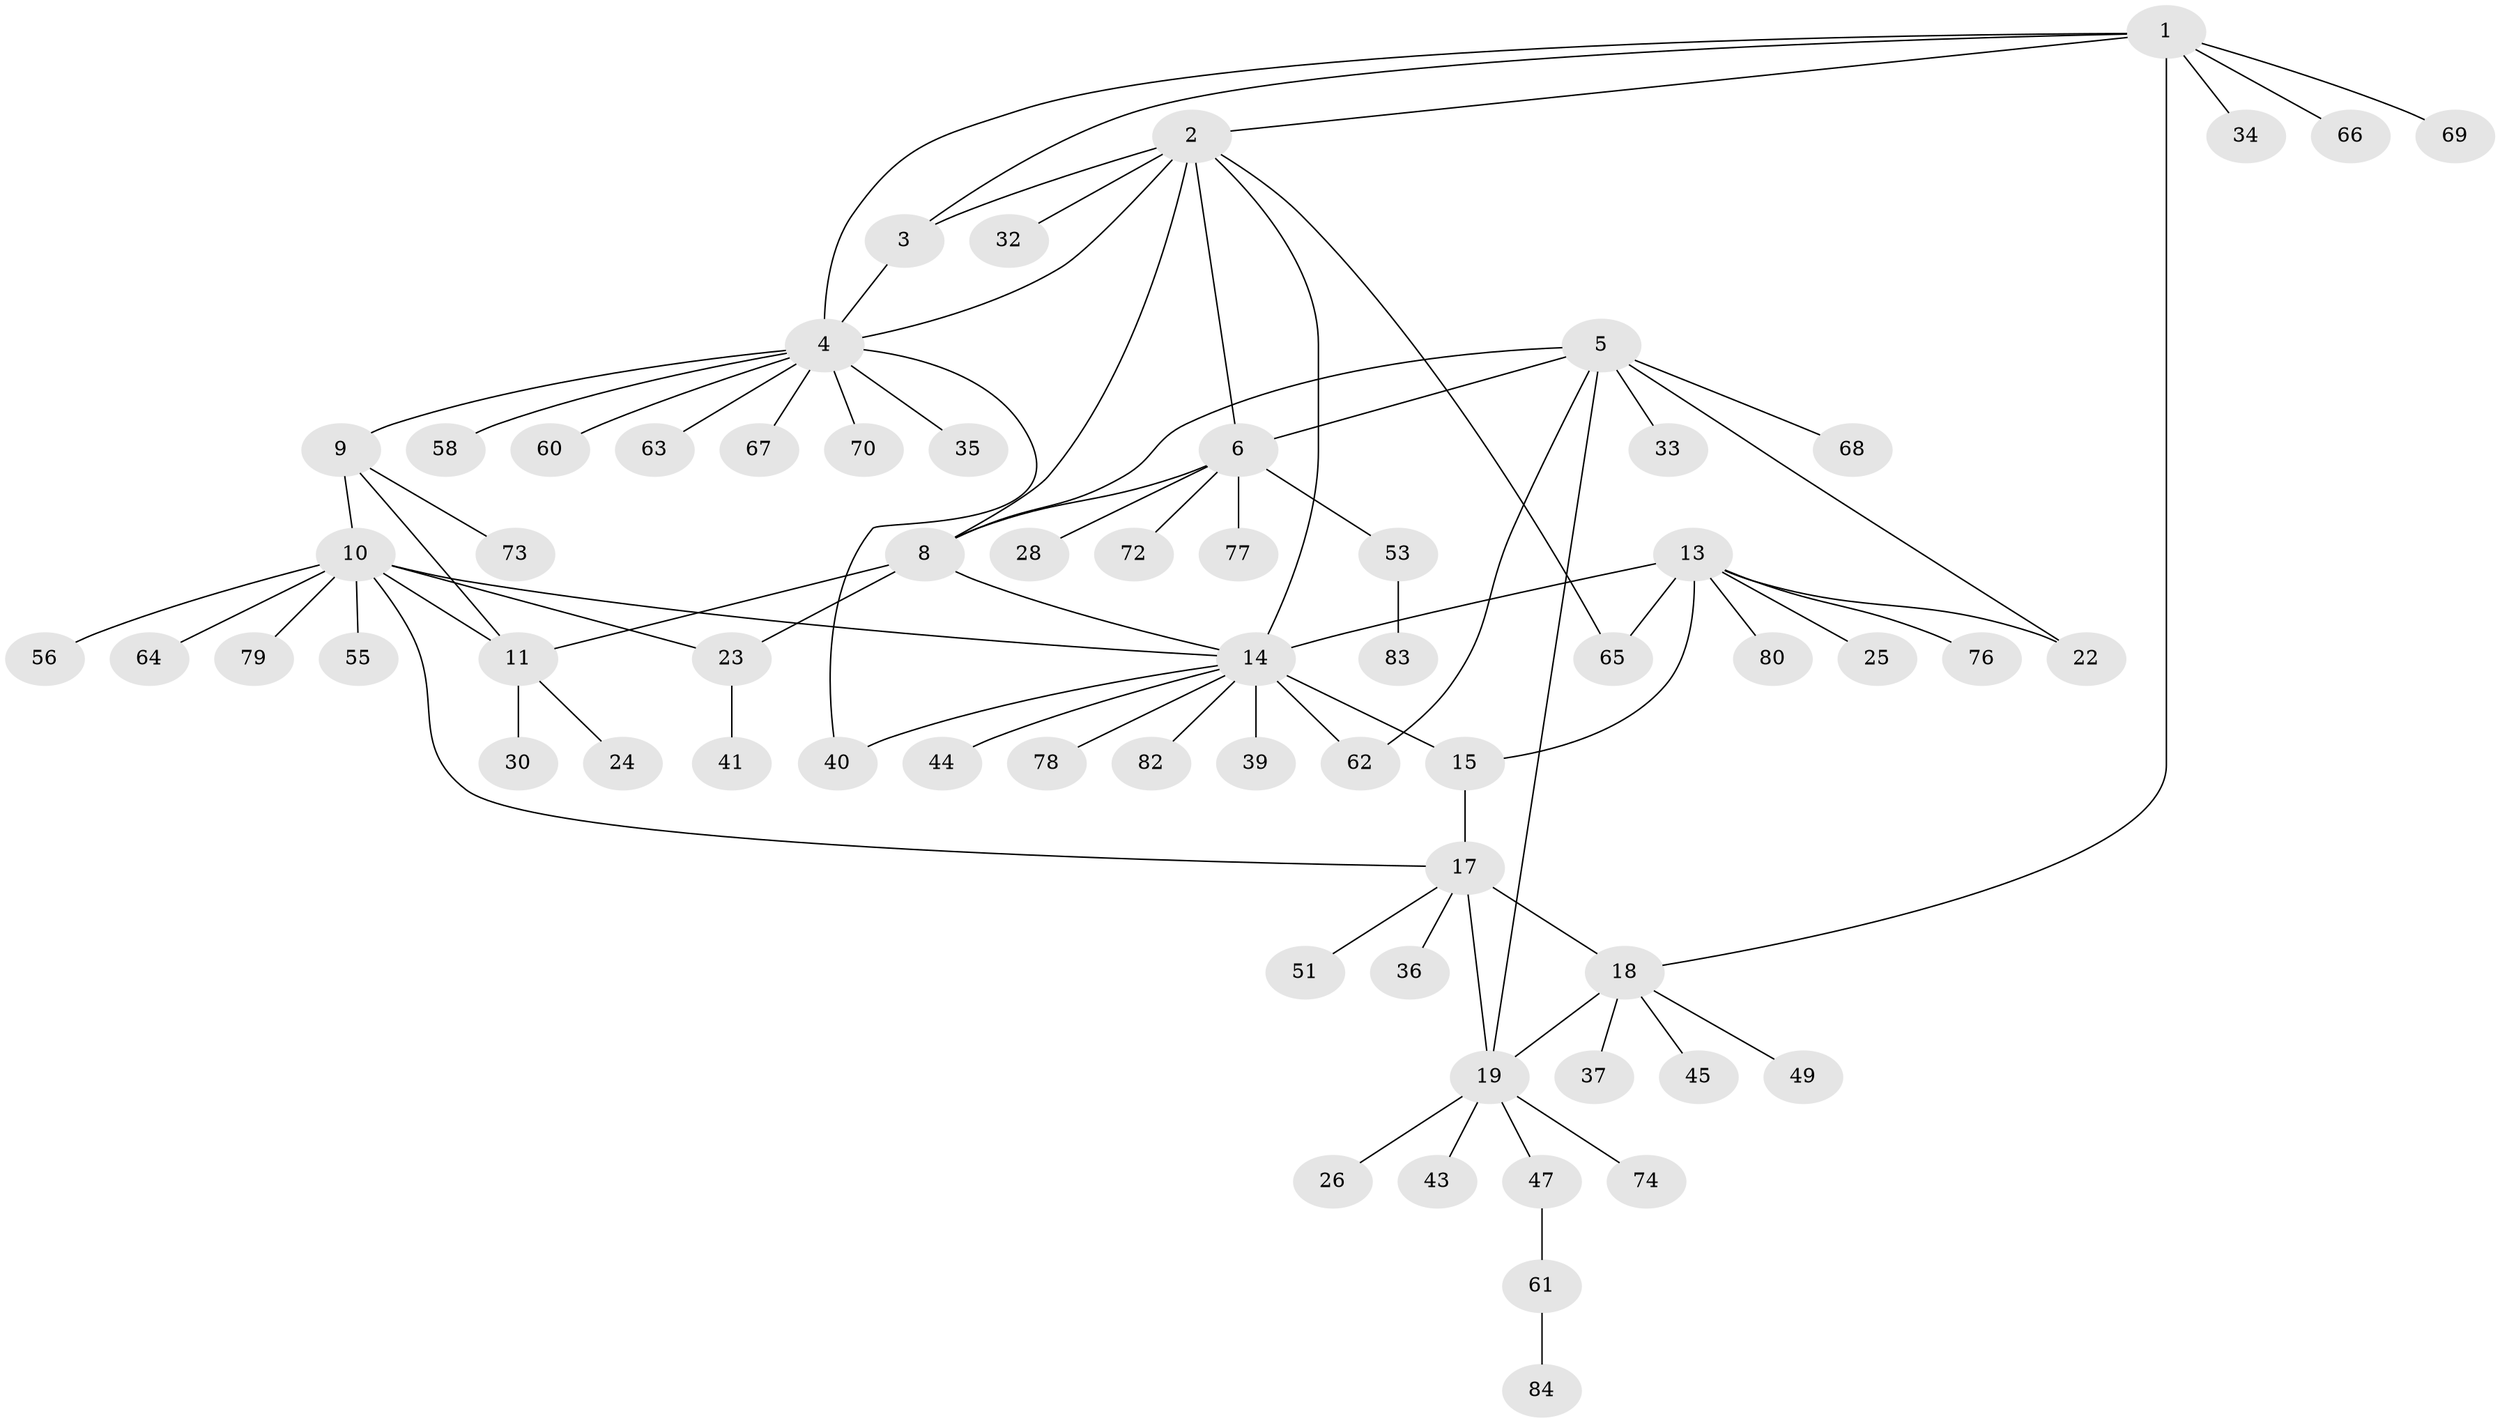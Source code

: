 // Generated by graph-tools (version 1.1) at 2025/24/03/03/25 07:24:16]
// undirected, 64 vertices, 82 edges
graph export_dot {
graph [start="1"]
  node [color=gray90,style=filled];
  1 [super="+57"];
  2 [super="+21"];
  3;
  4 [super="+27"];
  5 [super="+7"];
  6 [super="+52"];
  8 [super="+81"];
  9;
  10 [super="+12"];
  11 [super="+31"];
  13 [super="+29"];
  14 [super="+16"];
  15;
  17 [super="+20"];
  18 [super="+75"];
  19 [super="+38"];
  22 [super="+42"];
  23 [super="+48"];
  24 [super="+46"];
  25;
  26;
  28;
  30;
  32;
  33 [super="+50"];
  34;
  35;
  36;
  37;
  39;
  40 [super="+54"];
  41;
  43;
  44;
  45;
  47 [super="+59"];
  49;
  51;
  53;
  55;
  56;
  58;
  60;
  61;
  62;
  63;
  64;
  65;
  66;
  67 [super="+71"];
  68;
  69;
  70;
  72;
  73;
  74;
  76;
  77;
  78;
  79;
  80;
  82;
  83;
  84;
  1 -- 2;
  1 -- 3;
  1 -- 4;
  1 -- 18;
  1 -- 34;
  1 -- 66;
  1 -- 69;
  2 -- 3;
  2 -- 4;
  2 -- 6;
  2 -- 14;
  2 -- 65;
  2 -- 8;
  2 -- 32;
  3 -- 4;
  4 -- 9;
  4 -- 35;
  4 -- 58;
  4 -- 60;
  4 -- 63;
  4 -- 67;
  4 -- 70;
  4 -- 40;
  5 -- 6 [weight=2];
  5 -- 8 [weight=2];
  5 -- 68;
  5 -- 33;
  5 -- 19;
  5 -- 22;
  5 -- 62;
  6 -- 8;
  6 -- 28;
  6 -- 53;
  6 -- 72;
  6 -- 77;
  8 -- 11;
  8 -- 23;
  8 -- 14;
  9 -- 10 [weight=2];
  9 -- 11;
  9 -- 73;
  10 -- 11 [weight=2];
  10 -- 17;
  10 -- 55;
  10 -- 64;
  10 -- 14;
  10 -- 23;
  10 -- 56;
  10 -- 79;
  11 -- 24;
  11 -- 30;
  13 -- 14 [weight=2];
  13 -- 15;
  13 -- 22;
  13 -- 25;
  13 -- 65;
  13 -- 76;
  13 -- 80;
  14 -- 15 [weight=2];
  14 -- 78;
  14 -- 39;
  14 -- 44;
  14 -- 82;
  14 -- 62;
  14 -- 40;
  15 -- 17;
  17 -- 18 [weight=2];
  17 -- 19 [weight=2];
  17 -- 51;
  17 -- 36;
  18 -- 19;
  18 -- 37;
  18 -- 45;
  18 -- 49;
  19 -- 26;
  19 -- 47;
  19 -- 74;
  19 -- 43;
  23 -- 41;
  47 -- 61;
  53 -- 83;
  61 -- 84;
}

